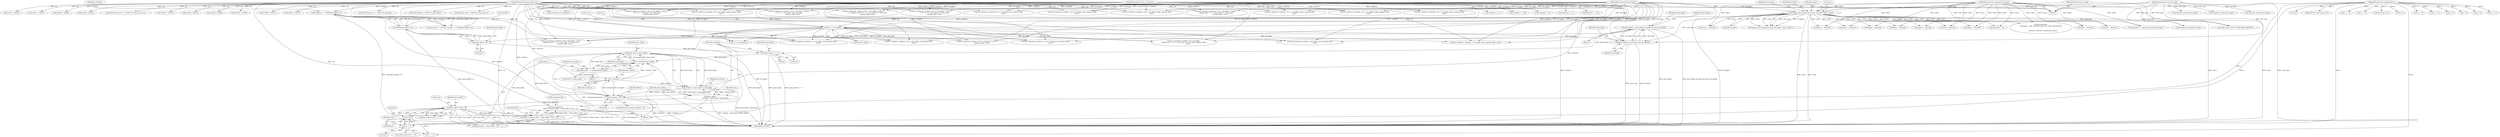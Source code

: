 digraph "0_Android_9d4853418ab2f754c2b63e091c29c5529b8b86ca_14@array" {
"1000421" [label="(Call,row[rowbytes] =\n                     0xFFU & (pixel_index + (byte_offset * 2*y) + 1))"];
"1000425" [label="(Call,0xFFU & (pixel_index + (byte_offset * 2*y) + 1))"];
"1000418" [label="(Call,pixel_index * pixel_depth)"];
"1000394" [label="(Call,pixel_index = --rowbytes/pixel_depth)"];
"1000396" [label="(Call,--rowbytes/pixel_depth)"];
"1000397" [label="(Call,--rowbytes)"];
"1000389" [label="(Call,rowbytes > 0)"];
"1000378" [label="(Call,rowbytes == 256*(pixel_depth>>3))"];
"1000131" [label="(MethodParameterIn,size_t rowbytes)"];
"1000380" [label="(Call,256*(pixel_depth>>3))"];
"1000382" [label="(Call,pixel_depth>>3)"];
"1000172" [label="(Call,pixel_depth = pixel_depth_of_type(color_type, bit_depth))"];
"1000174" [label="(Call,pixel_depth_of_type(color_type, bit_depth))"];
"1000148" [label="(Call,image_size_of_type(color_type, bit_depth, colors, small))"];
"1000133" [label="(MethodParameterIn,int color_type)"];
"1000134" [label="(MethodParameterIn,int bit_depth)"];
"1000137" [label="(MethodParameterIn,unsigned int *colors)"];
"1000138" [label="(MethodParameterIn,int small)"];
"1000158" [label="(Call,1U << bit_depth)"];
"1000416" [label="(Call,rowbytes - pixel_index * pixel_depth)"];
"1000385" [label="(Call,pixel_depth >>= 3)"];
"1000430" [label="(Call,byte_offset * 2*y)"];
"1000414" [label="(Call,byte_offset =\n                     rowbytes - pixel_index * pixel_depth)"];
"1000432" [label="(Call,2*y)"];
"1000401" [label="(Call,y == 0)"];
"1000132" [label="(MethodParameterIn,unsigned int y)"];
"1000130" [label="(MethodParameterIn,png_bytep row)"];
"1000432" [label="(Call,2*y)"];
"1000422" [label="(Call,row[rowbytes])"];
"1000227" [label="(Call,y == 0)"];
"1000419" [label="(Identifier,pixel_index)"];
"1000433" [label="(Literal,2)"];
"1000160" [label="(Identifier,bit_depth)"];
"1000193" [label="(Call,row[0] = 0x6CU)"];
"1000387" [label="(Literal,3)"];
"1000960" [label="(Call,green = colors[2])"];
"1000401" [label="(Call,y == 0)"];
"1000400" [label="(ControlStructure,if (y == 0))"];
"1000327" [label="(Call,row[2*size_max  ] = 0xFFU & size_max)"];
"1000152" [label="(Identifier,small)"];
"1001057" [label="(MethodReturn,RET)"];
"1000415" [label="(Identifier,byte_offset)"];
"1000406" [label="(Identifier,row)"];
"1000157" [label="(Call,(1U << bit_depth)-1)"];
"1000296" [label="(Call,row[size_max] = 0xFFU & (size_max+1))"];
"1001012" [label="(Call,set_value(row, rowbytes, 4*x+2, bit_depth, blue, gamma_table,\n                     conv))"];
"1001045" [label="(Call,fprintf(stderr,\n \"makepng: --color: count(%u) does not match channels(%u)\n\",\n\n          colors[0], channels_of_type(color_type)))"];
"1000431" [label="(Identifier,byte_offset)"];
"1000159" [label="(Literal,1U)"];
"1000242" [label="(Call,row[1] = 0x23U)"];
"1000272" [label="(Call,row[7] = 0xEFU)"];
"1000262" [label="(Call,row[5] = 0xABU)"];
"1000844" [label="(Call,alpha = colors[2])"];
"1000336" [label="(Call,row[2*size_max+1] = 0xFFU & (size_max+y+1))"];
"1000390" [label="(Identifier,rowbytes)"];
"1000187" [label="(Call,rowbytes == 1)"];
"1000267" [label="(Call,row[6] = 0xCDU)"];
"1000183" [label="(Call,y == 0)"];
"1000611" [label="(Call,set_value(row, rowbytes, 3*x+1, bit_depth, /* green */\n (depth_max * x * 2 + size_max) / (2 * size_max),\n                  gamma_table, conv))"];
"1000138" [label="(MethodParameterIn,int small)"];
"1000434" [label="(Identifier,y)"];
"1000346" [label="(Call,size_max+y+1)"];
"1001000" [label="(Call,set_value(row, rowbytes, 4*x+1, bit_depth, green, gamma_table,\n                     conv))"];
"1000172" [label="(Call,pixel_depth = pixel_depth_of_type(color_type, bit_depth))"];
"1000348" [label="(Call,y+1)"];
"1000215" [label="(Call,row[0] = 0x1BU)"];
"1000427" [label="(Call,pixel_index + (byte_offset * 2*y) + 1)"];
"1000382" [label="(Call,pixel_depth>>3)"];
"1000886" [label="(Call,red = colors[1])"];
"1000174" [label="(Call,pixel_depth_of_type(color_type, bit_depth))"];
"1000361" [label="(Call,y == 0)"];
"1000137" [label="(MethodParameterIn,unsigned int *colors)"];
"1000288" [label="(Call,rowbytes == 256)"];
"1000972" [label="(Call,alpha = colors[4])"];
"1000452" [label="(Call,channels_of_type(color_type))"];
"1000176" [label="(Identifier,bit_depth)"];
"1000147" [label="(Call,image_size_of_type(color_type, bit_depth, colors, small)-1)"];
"1000838" [label="(Call,luma = colors[1])"];
"1000435" [label="(Literal,1)"];
"1000414" [label="(Call,byte_offset =\n                     rowbytes - pixel_index * pixel_depth)"];
"1001024" [label="(Call,set_value(row, rowbytes, 4*x+3, bit_depth, alpha, gamma_table,\n                     conv))"];
"1000408" [label="(Call,0xFFU & pixel_index)"];
"1000380" [label="(Call,256*(pixel_depth>>3))"];
"1000175" [label="(Identifier,color_type)"];
"1000178" [label="(Identifier,pixel_depth)"];
"1000633" [label="(Call,set_value(row, rowbytes, 3*x+2, bit_depth, /* blue */\n (Y * x * 2 + size_max) / (2 * size_max),\n                  gamma_table, conv))"];
"1000170" [label="(Block,)"];
"1000402" [label="(Identifier,y)"];
"1000161" [label="(Literal,1)"];
"1000284" [label="(Call,y == 0)"];
"1000665" [label="(Call,y * 2)"];
"1000521" [label="(Call,y * 2)"];
"1000966" [label="(Call,blue = colors[3])"];
"1000581" [label="(Call,y * 2)"];
"1000416" [label="(Call,rowbytes - pixel_index * pixel_depth)"];
"1000384" [label="(Literal,3)"];
"1000173" [label="(Identifier,pixel_depth)"];
"1000437" [label="(Identifier,filters)"];
"1000134" [label="(MethodParameterIn,int bit_depth)"];
"1000914" [label="(Call,set_value(row, rowbytes, 3*x+0, bit_depth, red, gamma_table,\n                     conv))"];
"1000385" [label="(Call,pixel_depth >>= 3)"];
"1000386" [label="(Identifier,pixel_depth)"];
"1000729" [label="(Call,set_value(row, rowbytes, 4*x+2, bit_depth, /* blue */\n                  Y - (Y * x * 2 + size_max) / (2 * size_max),\n                  gamma_table, conv))"];
"1000559" [label="(Call,set_value(row, rowbytes, 2*x+1, bit_depth, alpha, gamma_table,\n                  conv))"];
"1000425" [label="(Call,0xFFU & (pixel_index + (byte_offset * 2*y) + 1))"];
"1000423" [label="(Identifier,row)"];
"1000399" [label="(Identifier,pixel_depth)"];
"1000150" [label="(Identifier,bit_depth)"];
"1000389" [label="(Call,rowbytes > 0)"];
"1000252" [label="(Call,row[3] = 0x67U)"];
"1000421" [label="(Call,row[rowbytes] =\n                     0xFFU & (pixel_index + (byte_offset * 2*y) + 1))"];
"1000151" [label="(Identifier,colors)"];
"1000826" [label="(Call,set_value(row, rowbytes, x, bit_depth, luma, gamma_table,\n                     conv))"];
"1000153" [label="(Literal,1)"];
"1000430" [label="(Call,byte_offset * 2*y)"];
"1000892" [label="(Call,green = colors[2])"];
"1000394" [label="(Call,pixel_index = --rowbytes/pixel_depth)"];
"1000926" [label="(Call,set_value(row, rowbytes, 3*x+1, bit_depth, green, gamma_table,\n                     conv))"];
"1000383" [label="(Identifier,pixel_depth)"];
"1000412" [label="(Block,)"];
"1000898" [label="(Call,blue = colors[3])"];
"1000231" [label="(Call,rowbytes == 8)"];
"1000257" [label="(Call,row[4] = 0x89U)"];
"1000417" [label="(Identifier,rowbytes)"];
"1000391" [label="(Literal,0)"];
"1000131" [label="(MethodParameterIn,size_t rowbytes)"];
"1000429" [label="(Call,(byte_offset * 2*y) + 1)"];
"1000132" [label="(MethodParameterIn,unsigned int y)"];
"1000397" [label="(Call,--rowbytes)"];
"1000148" [label="(Call,image_size_of_type(color_type, bit_depth, colors, small))"];
"1000398" [label="(Identifier,rowbytes)"];
"1000179" [label="(Block,)"];
"1000792" [label="(Call,memset(row, 0, rowbytes))"];
"1000788" [label="(Call,color_type & PNG_COLOR_MASK_PALETTE)"];
"1000707" [label="(Call,set_value(row, rowbytes, 4*x+1, bit_depth, /* green */\n (Y * x * 2 + size_max) / (2 * size_max),\n                  gamma_table, conv))"];
"1000798" [label="(Call,colors[0] == channels_of_type(color_type))"];
"1000237" [label="(Call,row[0] = 0x01U)"];
"1000209" [label="(Call,rowbytes == 1)"];
"1000439" [label="(Call,y == 0)"];
"1000381" [label="(Literal,256)"];
"1000205" [label="(Call,y == 0)"];
"1000988" [label="(Call,set_value(row, rowbytes, 4*x+0, bit_depth, red, gamma_table,\n                     conv))"];
"1000130" [label="(MethodParameterIn,png_bytep row)"];
"1000539" [label="(Call,set_value(row, rowbytes, 2*x, bit_depth,\n (depth_max * x * 2 + size_max) / (2 * size_max), gamma_table,\n                  conv))"];
"1000403" [label="(Literal,0)"];
"1000404" [label="(Call,row[rowbytes] = 0xFFU & pixel_index)"];
"1000805" [label="(Call,channels_of_type(color_type))"];
"1000149" [label="(Identifier,color_type)"];
"1000467" [label="(Call,2*y)"];
"1000599" [label="(Call,set_value(row, rowbytes, 3*x+0, bit_depth, /* red */ Y,\n                     gamma_table, conv))"];
"1000396" [label="(Call,--rowbytes/pixel_depth)"];
"1000374" [label="(Call,size_max == 255 && rowbytes == 256*(pixel_depth>>3))"];
"1000392" [label="(Block,)"];
"1000753" [label="(Call,set_value(row, rowbytes, 4*x+3, bit_depth, /* alpha */\n                  Y + ((depth_max-Y) * x * 2 + size_max) / (2 * size_max),\n                  gamma_table, conv))"];
"1000388" [label="(ControlStructure,while (rowbytes > 0))"];
"1000395" [label="(Identifier,pixel_index)"];
"1000163" [label="(Call,colors[0] == 0)"];
"1000418" [label="(Call,pixel_index * pixel_depth)"];
"1000503" [label="(Call,set_value(row, rowbytes, x, bit_depth, luma, gamma_table, conv))"];
"1000378" [label="(Call,rowbytes == 256*(pixel_depth>>3))"];
"1000379" [label="(Identifier,rowbytes)"];
"1000247" [label="(Call,row[2] = 0x45U)"];
"1000319" [label="(Call,rowbytes == 512)"];
"1000426" [label="(Literal,0xFFU)"];
"1000133" [label="(MethodParameterIn,int color_type)"];
"1000158" [label="(Call,1U << bit_depth)"];
"1000683" [label="(Call,set_value(row, rowbytes, 4*x+0, bit_depth, /* red */\n ((depth_max-Y) * x * 2 + size_max) / (2 * size_max),\n                  gamma_table, conv))"];
"1000860" [label="(Call,set_value(row, rowbytes, 2*x, bit_depth, luma, gamma_table,\n                     conv))"];
"1000344" [label="(Call,0xFFU & (size_max+y+1))"];
"1000802" [label="(Call,channels_of_type(color_type))"];
"1000420" [label="(Identifier,pixel_depth)"];
"1000954" [label="(Call,red = colors[1])"];
"1000938" [label="(Call,set_value(row, rowbytes, 3*x+2, bit_depth, blue, gamma_table,\n                     conv))"];
"1000870" [label="(Call,set_value(row, rowbytes, 2*x+1, bit_depth, alpha, gamma_table,\n                     conv))"];
"1000811" [label="(Call,luma = colors[1])"];
"1001051" [label="(Call,channels_of_type(color_type))"];
"1000421" -> "1000412"  [label="AST: "];
"1000421" -> "1000425"  [label="CFG: "];
"1000422" -> "1000421"  [label="AST: "];
"1000425" -> "1000421"  [label="AST: "];
"1000390" -> "1000421"  [label="CFG: "];
"1000421" -> "1001057"  [label="DDG: row[rowbytes]"];
"1000421" -> "1001057"  [label="DDG: 0xFFU & (pixel_index + (byte_offset * 2*y) + 1)"];
"1000425" -> "1000421"  [label="DDG: 0xFFU"];
"1000425" -> "1000421"  [label="DDG: pixel_index + (byte_offset * 2*y) + 1"];
"1000130" -> "1000421"  [label="DDG: row"];
"1000425" -> "1000427"  [label="CFG: "];
"1000426" -> "1000425"  [label="AST: "];
"1000427" -> "1000425"  [label="AST: "];
"1000425" -> "1001057"  [label="DDG: pixel_index + (byte_offset * 2*y) + 1"];
"1000418" -> "1000425"  [label="DDG: pixel_index"];
"1000430" -> "1000425"  [label="DDG: byte_offset"];
"1000430" -> "1000425"  [label="DDG: 2*y"];
"1000418" -> "1000416"  [label="AST: "];
"1000418" -> "1000420"  [label="CFG: "];
"1000419" -> "1000418"  [label="AST: "];
"1000420" -> "1000418"  [label="AST: "];
"1000416" -> "1000418"  [label="CFG: "];
"1000418" -> "1001057"  [label="DDG: pixel_depth"];
"1000418" -> "1000396"  [label="DDG: pixel_depth"];
"1000418" -> "1000416"  [label="DDG: pixel_index"];
"1000418" -> "1000416"  [label="DDG: pixel_depth"];
"1000394" -> "1000418"  [label="DDG: pixel_index"];
"1000396" -> "1000418"  [label="DDG: pixel_depth"];
"1000418" -> "1000427"  [label="DDG: pixel_index"];
"1000394" -> "1000392"  [label="AST: "];
"1000394" -> "1000396"  [label="CFG: "];
"1000395" -> "1000394"  [label="AST: "];
"1000396" -> "1000394"  [label="AST: "];
"1000402" -> "1000394"  [label="CFG: "];
"1000394" -> "1001057"  [label="DDG: --rowbytes/pixel_depth"];
"1000396" -> "1000394"  [label="DDG: pixel_depth"];
"1000394" -> "1000408"  [label="DDG: pixel_index"];
"1000396" -> "1000399"  [label="CFG: "];
"1000397" -> "1000396"  [label="AST: "];
"1000399" -> "1000396"  [label="AST: "];
"1000396" -> "1001057"  [label="DDG: pixel_depth"];
"1000397" -> "1000396"  [label="DDG: rowbytes"];
"1000385" -> "1000396"  [label="DDG: pixel_depth"];
"1000397" -> "1000398"  [label="CFG: "];
"1000398" -> "1000397"  [label="AST: "];
"1000399" -> "1000397"  [label="CFG: "];
"1000397" -> "1000389"  [label="DDG: rowbytes"];
"1000389" -> "1000397"  [label="DDG: rowbytes"];
"1000131" -> "1000397"  [label="DDG: rowbytes"];
"1000397" -> "1000416"  [label="DDG: rowbytes"];
"1000389" -> "1000388"  [label="AST: "];
"1000389" -> "1000391"  [label="CFG: "];
"1000390" -> "1000389"  [label="AST: "];
"1000391" -> "1000389"  [label="AST: "];
"1000395" -> "1000389"  [label="CFG: "];
"1000437" -> "1000389"  [label="CFG: "];
"1000389" -> "1001057"  [label="DDG: rowbytes > 0"];
"1000389" -> "1001057"  [label="DDG: rowbytes"];
"1000378" -> "1000389"  [label="DDG: rowbytes"];
"1000416" -> "1000389"  [label="DDG: rowbytes"];
"1000131" -> "1000389"  [label="DDG: rowbytes"];
"1000378" -> "1000374"  [label="AST: "];
"1000378" -> "1000380"  [label="CFG: "];
"1000379" -> "1000378"  [label="AST: "];
"1000380" -> "1000378"  [label="AST: "];
"1000374" -> "1000378"  [label="CFG: "];
"1000378" -> "1001057"  [label="DDG: 256*(pixel_depth>>3)"];
"1000378" -> "1000374"  [label="DDG: rowbytes"];
"1000378" -> "1000374"  [label="DDG: 256*(pixel_depth>>3)"];
"1000131" -> "1000378"  [label="DDG: rowbytes"];
"1000380" -> "1000378"  [label="DDG: 256"];
"1000380" -> "1000378"  [label="DDG: pixel_depth>>3"];
"1000131" -> "1000129"  [label="AST: "];
"1000131" -> "1001057"  [label="DDG: rowbytes"];
"1000131" -> "1000187"  [label="DDG: rowbytes"];
"1000131" -> "1000209"  [label="DDG: rowbytes"];
"1000131" -> "1000231"  [label="DDG: rowbytes"];
"1000131" -> "1000288"  [label="DDG: rowbytes"];
"1000131" -> "1000319"  [label="DDG: rowbytes"];
"1000131" -> "1000416"  [label="DDG: rowbytes"];
"1000131" -> "1000503"  [label="DDG: rowbytes"];
"1000131" -> "1000539"  [label="DDG: rowbytes"];
"1000131" -> "1000559"  [label="DDG: rowbytes"];
"1000131" -> "1000599"  [label="DDG: rowbytes"];
"1000131" -> "1000611"  [label="DDG: rowbytes"];
"1000131" -> "1000633"  [label="DDG: rowbytes"];
"1000131" -> "1000683"  [label="DDG: rowbytes"];
"1000131" -> "1000707"  [label="DDG: rowbytes"];
"1000131" -> "1000729"  [label="DDG: rowbytes"];
"1000131" -> "1000753"  [label="DDG: rowbytes"];
"1000131" -> "1000792"  [label="DDG: rowbytes"];
"1000131" -> "1000826"  [label="DDG: rowbytes"];
"1000131" -> "1000860"  [label="DDG: rowbytes"];
"1000131" -> "1000870"  [label="DDG: rowbytes"];
"1000131" -> "1000914"  [label="DDG: rowbytes"];
"1000131" -> "1000926"  [label="DDG: rowbytes"];
"1000131" -> "1000938"  [label="DDG: rowbytes"];
"1000131" -> "1000988"  [label="DDG: rowbytes"];
"1000131" -> "1001000"  [label="DDG: rowbytes"];
"1000131" -> "1001012"  [label="DDG: rowbytes"];
"1000131" -> "1001024"  [label="DDG: rowbytes"];
"1000380" -> "1000382"  [label="CFG: "];
"1000381" -> "1000380"  [label="AST: "];
"1000382" -> "1000380"  [label="AST: "];
"1000380" -> "1001057"  [label="DDG: pixel_depth>>3"];
"1000382" -> "1000380"  [label="DDG: pixel_depth"];
"1000382" -> "1000380"  [label="DDG: 3"];
"1000382" -> "1000384"  [label="CFG: "];
"1000383" -> "1000382"  [label="AST: "];
"1000384" -> "1000382"  [label="AST: "];
"1000172" -> "1000382"  [label="DDG: pixel_depth"];
"1000382" -> "1000385"  [label="DDG: pixel_depth"];
"1000172" -> "1000170"  [label="AST: "];
"1000172" -> "1000174"  [label="CFG: "];
"1000173" -> "1000172"  [label="AST: "];
"1000174" -> "1000172"  [label="AST: "];
"1000178" -> "1000172"  [label="CFG: "];
"1000172" -> "1001057"  [label="DDG: pixel_depth"];
"1000172" -> "1001057"  [label="DDG: pixel_depth_of_type(color_type, bit_depth)"];
"1000174" -> "1000172"  [label="DDG: color_type"];
"1000174" -> "1000172"  [label="DDG: bit_depth"];
"1000172" -> "1000385"  [label="DDG: pixel_depth"];
"1000174" -> "1000176"  [label="CFG: "];
"1000175" -> "1000174"  [label="AST: "];
"1000176" -> "1000174"  [label="AST: "];
"1000174" -> "1001057"  [label="DDG: bit_depth"];
"1000174" -> "1001057"  [label="DDG: color_type"];
"1000148" -> "1000174"  [label="DDG: color_type"];
"1000133" -> "1000174"  [label="DDG: color_type"];
"1000158" -> "1000174"  [label="DDG: bit_depth"];
"1000134" -> "1000174"  [label="DDG: bit_depth"];
"1000148" -> "1000147"  [label="AST: "];
"1000148" -> "1000152"  [label="CFG: "];
"1000149" -> "1000148"  [label="AST: "];
"1000150" -> "1000148"  [label="AST: "];
"1000151" -> "1000148"  [label="AST: "];
"1000152" -> "1000148"  [label="AST: "];
"1000153" -> "1000148"  [label="CFG: "];
"1000148" -> "1001057"  [label="DDG: colors"];
"1000148" -> "1001057"  [label="DDG: small"];
"1000148" -> "1000147"  [label="DDG: color_type"];
"1000148" -> "1000147"  [label="DDG: bit_depth"];
"1000148" -> "1000147"  [label="DDG: colors"];
"1000148" -> "1000147"  [label="DDG: small"];
"1000133" -> "1000148"  [label="DDG: color_type"];
"1000134" -> "1000148"  [label="DDG: bit_depth"];
"1000137" -> "1000148"  [label="DDG: colors"];
"1000138" -> "1000148"  [label="DDG: small"];
"1000148" -> "1000158"  [label="DDG: bit_depth"];
"1000148" -> "1000163"  [label="DDG: colors"];
"1000148" -> "1000452"  [label="DDG: color_type"];
"1000148" -> "1000788"  [label="DDG: color_type"];
"1000148" -> "1000798"  [label="DDG: colors"];
"1000148" -> "1000811"  [label="DDG: colors"];
"1000148" -> "1000838"  [label="DDG: colors"];
"1000148" -> "1000844"  [label="DDG: colors"];
"1000148" -> "1000886"  [label="DDG: colors"];
"1000148" -> "1000892"  [label="DDG: colors"];
"1000148" -> "1000898"  [label="DDG: colors"];
"1000148" -> "1000954"  [label="DDG: colors"];
"1000148" -> "1000960"  [label="DDG: colors"];
"1000148" -> "1000966"  [label="DDG: colors"];
"1000148" -> "1000972"  [label="DDG: colors"];
"1000148" -> "1001045"  [label="DDG: colors"];
"1000133" -> "1000129"  [label="AST: "];
"1000133" -> "1001057"  [label="DDG: color_type"];
"1000133" -> "1000452"  [label="DDG: color_type"];
"1000133" -> "1000788"  [label="DDG: color_type"];
"1000133" -> "1000802"  [label="DDG: color_type"];
"1000133" -> "1000805"  [label="DDG: color_type"];
"1000133" -> "1001051"  [label="DDG: color_type"];
"1000134" -> "1000129"  [label="AST: "];
"1000134" -> "1001057"  [label="DDG: bit_depth"];
"1000134" -> "1000158"  [label="DDG: bit_depth"];
"1000134" -> "1000503"  [label="DDG: bit_depth"];
"1000134" -> "1000539"  [label="DDG: bit_depth"];
"1000134" -> "1000559"  [label="DDG: bit_depth"];
"1000134" -> "1000599"  [label="DDG: bit_depth"];
"1000134" -> "1000611"  [label="DDG: bit_depth"];
"1000134" -> "1000633"  [label="DDG: bit_depth"];
"1000134" -> "1000683"  [label="DDG: bit_depth"];
"1000134" -> "1000707"  [label="DDG: bit_depth"];
"1000134" -> "1000729"  [label="DDG: bit_depth"];
"1000134" -> "1000753"  [label="DDG: bit_depth"];
"1000134" -> "1000826"  [label="DDG: bit_depth"];
"1000134" -> "1000860"  [label="DDG: bit_depth"];
"1000134" -> "1000870"  [label="DDG: bit_depth"];
"1000134" -> "1000914"  [label="DDG: bit_depth"];
"1000134" -> "1000926"  [label="DDG: bit_depth"];
"1000134" -> "1000938"  [label="DDG: bit_depth"];
"1000134" -> "1000988"  [label="DDG: bit_depth"];
"1000134" -> "1001000"  [label="DDG: bit_depth"];
"1000134" -> "1001012"  [label="DDG: bit_depth"];
"1000134" -> "1001024"  [label="DDG: bit_depth"];
"1000137" -> "1000129"  [label="AST: "];
"1000137" -> "1001057"  [label="DDG: colors"];
"1000137" -> "1000163"  [label="DDG: colors"];
"1000137" -> "1000798"  [label="DDG: colors"];
"1000137" -> "1000811"  [label="DDG: colors"];
"1000137" -> "1000838"  [label="DDG: colors"];
"1000137" -> "1000844"  [label="DDG: colors"];
"1000137" -> "1000886"  [label="DDG: colors"];
"1000137" -> "1000892"  [label="DDG: colors"];
"1000137" -> "1000898"  [label="DDG: colors"];
"1000137" -> "1000954"  [label="DDG: colors"];
"1000137" -> "1000960"  [label="DDG: colors"];
"1000137" -> "1000966"  [label="DDG: colors"];
"1000137" -> "1000972"  [label="DDG: colors"];
"1000137" -> "1001045"  [label="DDG: colors"];
"1000138" -> "1000129"  [label="AST: "];
"1000138" -> "1001057"  [label="DDG: small"];
"1000158" -> "1000157"  [label="AST: "];
"1000158" -> "1000160"  [label="CFG: "];
"1000159" -> "1000158"  [label="AST: "];
"1000160" -> "1000158"  [label="AST: "];
"1000161" -> "1000158"  [label="CFG: "];
"1000158" -> "1001057"  [label="DDG: bit_depth"];
"1000158" -> "1000157"  [label="DDG: 1U"];
"1000158" -> "1000157"  [label="DDG: bit_depth"];
"1000158" -> "1000503"  [label="DDG: bit_depth"];
"1000158" -> "1000539"  [label="DDG: bit_depth"];
"1000158" -> "1000599"  [label="DDG: bit_depth"];
"1000158" -> "1000683"  [label="DDG: bit_depth"];
"1000158" -> "1000826"  [label="DDG: bit_depth"];
"1000158" -> "1000860"  [label="DDG: bit_depth"];
"1000158" -> "1000914"  [label="DDG: bit_depth"];
"1000158" -> "1000988"  [label="DDG: bit_depth"];
"1000416" -> "1000414"  [label="AST: "];
"1000417" -> "1000416"  [label="AST: "];
"1000414" -> "1000416"  [label="CFG: "];
"1000416" -> "1001057"  [label="DDG: pixel_index * pixel_depth"];
"1000416" -> "1000414"  [label="DDG: rowbytes"];
"1000416" -> "1000414"  [label="DDG: pixel_index * pixel_depth"];
"1000385" -> "1000179"  [label="AST: "];
"1000385" -> "1000387"  [label="CFG: "];
"1000386" -> "1000385"  [label="AST: "];
"1000387" -> "1000385"  [label="AST: "];
"1000390" -> "1000385"  [label="CFG: "];
"1000385" -> "1001057"  [label="DDG: pixel_depth"];
"1000385" -> "1001057"  [label="DDG: pixel_depth >>= 3"];
"1000430" -> "1000429"  [label="AST: "];
"1000430" -> "1000432"  [label="CFG: "];
"1000431" -> "1000430"  [label="AST: "];
"1000432" -> "1000430"  [label="AST: "];
"1000435" -> "1000430"  [label="CFG: "];
"1000430" -> "1001057"  [label="DDG: 2*y"];
"1000430" -> "1001057"  [label="DDG: byte_offset"];
"1000430" -> "1000427"  [label="DDG: byte_offset"];
"1000430" -> "1000427"  [label="DDG: 2*y"];
"1000430" -> "1000429"  [label="DDG: byte_offset"];
"1000430" -> "1000429"  [label="DDG: 2*y"];
"1000414" -> "1000430"  [label="DDG: byte_offset"];
"1000432" -> "1000430"  [label="DDG: 2"];
"1000432" -> "1000430"  [label="DDG: y"];
"1000414" -> "1000412"  [label="AST: "];
"1000415" -> "1000414"  [label="AST: "];
"1000423" -> "1000414"  [label="CFG: "];
"1000414" -> "1001057"  [label="DDG: rowbytes - pixel_index * pixel_depth"];
"1000432" -> "1000434"  [label="CFG: "];
"1000433" -> "1000432"  [label="AST: "];
"1000434" -> "1000432"  [label="AST: "];
"1000432" -> "1000401"  [label="DDG: y"];
"1000401" -> "1000432"  [label="DDG: y"];
"1000132" -> "1000432"  [label="DDG: y"];
"1000432" -> "1000439"  [label="DDG: y"];
"1000401" -> "1000400"  [label="AST: "];
"1000401" -> "1000403"  [label="CFG: "];
"1000402" -> "1000401"  [label="AST: "];
"1000403" -> "1000401"  [label="AST: "];
"1000406" -> "1000401"  [label="CFG: "];
"1000415" -> "1000401"  [label="CFG: "];
"1000132" -> "1000401"  [label="DDG: y"];
"1000401" -> "1000439"  [label="DDG: y"];
"1000132" -> "1000129"  [label="AST: "];
"1000132" -> "1001057"  [label="DDG: y"];
"1000132" -> "1000183"  [label="DDG: y"];
"1000132" -> "1000205"  [label="DDG: y"];
"1000132" -> "1000227"  [label="DDG: y"];
"1000132" -> "1000284"  [label="DDG: y"];
"1000132" -> "1000344"  [label="DDG: y"];
"1000132" -> "1000346"  [label="DDG: y"];
"1000132" -> "1000348"  [label="DDG: y"];
"1000132" -> "1000361"  [label="DDG: y"];
"1000132" -> "1000439"  [label="DDG: y"];
"1000132" -> "1000467"  [label="DDG: y"];
"1000132" -> "1000521"  [label="DDG: y"];
"1000132" -> "1000581"  [label="DDG: y"];
"1000132" -> "1000665"  [label="DDG: y"];
"1000130" -> "1000129"  [label="AST: "];
"1000130" -> "1001057"  [label="DDG: row"];
"1000130" -> "1000193"  [label="DDG: row"];
"1000130" -> "1000215"  [label="DDG: row"];
"1000130" -> "1000237"  [label="DDG: row"];
"1000130" -> "1000242"  [label="DDG: row"];
"1000130" -> "1000247"  [label="DDG: row"];
"1000130" -> "1000252"  [label="DDG: row"];
"1000130" -> "1000257"  [label="DDG: row"];
"1000130" -> "1000262"  [label="DDG: row"];
"1000130" -> "1000267"  [label="DDG: row"];
"1000130" -> "1000272"  [label="DDG: row"];
"1000130" -> "1000296"  [label="DDG: row"];
"1000130" -> "1000327"  [label="DDG: row"];
"1000130" -> "1000336"  [label="DDG: row"];
"1000130" -> "1000404"  [label="DDG: row"];
"1000130" -> "1000503"  [label="DDG: row"];
"1000130" -> "1000539"  [label="DDG: row"];
"1000130" -> "1000559"  [label="DDG: row"];
"1000130" -> "1000599"  [label="DDG: row"];
"1000130" -> "1000611"  [label="DDG: row"];
"1000130" -> "1000633"  [label="DDG: row"];
"1000130" -> "1000683"  [label="DDG: row"];
"1000130" -> "1000707"  [label="DDG: row"];
"1000130" -> "1000729"  [label="DDG: row"];
"1000130" -> "1000753"  [label="DDG: row"];
"1000130" -> "1000792"  [label="DDG: row"];
"1000130" -> "1000826"  [label="DDG: row"];
"1000130" -> "1000860"  [label="DDG: row"];
"1000130" -> "1000870"  [label="DDG: row"];
"1000130" -> "1000914"  [label="DDG: row"];
"1000130" -> "1000926"  [label="DDG: row"];
"1000130" -> "1000938"  [label="DDG: row"];
"1000130" -> "1000988"  [label="DDG: row"];
"1000130" -> "1001000"  [label="DDG: row"];
"1000130" -> "1001012"  [label="DDG: row"];
"1000130" -> "1001024"  [label="DDG: row"];
}
